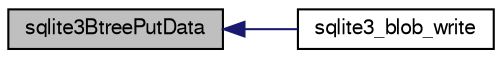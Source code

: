 digraph "sqlite3BtreePutData"
{
  edge [fontname="FreeSans",fontsize="10",labelfontname="FreeSans",labelfontsize="10"];
  node [fontname="FreeSans",fontsize="10",shape=record];
  rankdir="LR";
  Node463475 [label="sqlite3BtreePutData",height=0.2,width=0.4,color="black", fillcolor="grey75", style="filled", fontcolor="black"];
  Node463475 -> Node463476 [dir="back",color="midnightblue",fontsize="10",style="solid",fontname="FreeSans"];
  Node463476 [label="sqlite3_blob_write",height=0.2,width=0.4,color="black", fillcolor="white", style="filled",URL="$sqlite3_8h.html#a0dd24c2ce4bfd36279ed96e8266b1d87"];
}
